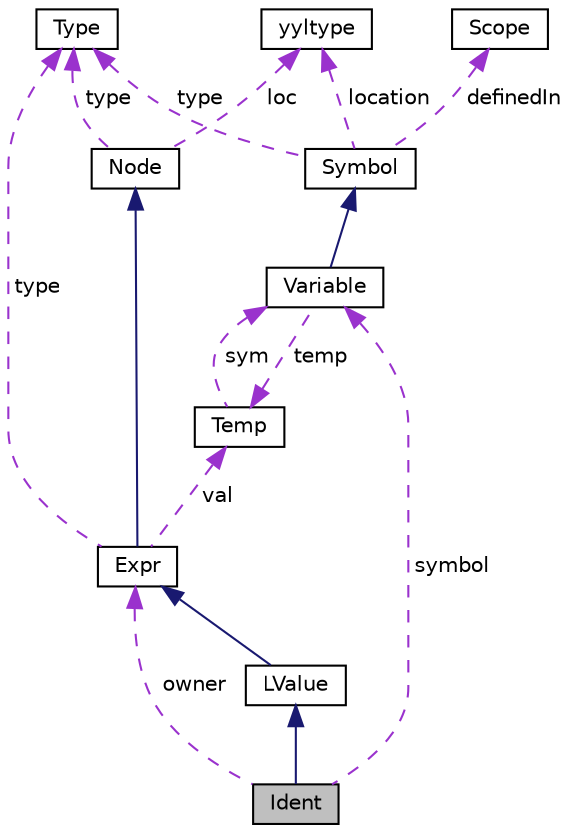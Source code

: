 digraph "Ident"
{
 // LATEX_PDF_SIZE
  edge [fontname="Helvetica",fontsize="10",labelfontname="Helvetica",labelfontsize="10"];
  node [fontname="Helvetica",fontsize="10",shape=record];
  Node1 [label="Ident",height=0.2,width=0.4,color="black", fillcolor="grey75", style="filled", fontcolor="black",tooltip="indentifier reference node"];
  Node2 -> Node1 [dir="back",color="midnightblue",fontsize="10",style="solid",fontname="Helvetica"];
  Node2 [label="LValue",height=0.2,width=0.4,color="black", fillcolor="white", style="filled",URL="$classLValue.html",tooltip="left value node(interface)"];
  Node3 -> Node2 [dir="back",color="midnightblue",fontsize="10",style="solid",fontname="Helvetica"];
  Node3 [label="Expr",height=0.2,width=0.4,color="black", fillcolor="white", style="filled",URL="$classExpr.html",tooltip="expression node(interface)"];
  Node4 -> Node3 [dir="back",color="midnightblue",fontsize="10",style="solid",fontname="Helvetica"];
  Node4 [label="Node",height=0.2,width=0.4,color="black", fillcolor="white", style="filled",URL="$classNode.html",tooltip="basic node defination"];
  Node5 -> Node4 [dir="back",color="darkorchid3",fontsize="10",style="dashed",label=" loc" ,fontname="Helvetica"];
  Node5 [label="yyltype",height=0.2,width=0.4,color="black", fillcolor="white", style="filled",URL="$structyyltype.html",tooltip="store location information"];
  Node6 -> Node4 [dir="back",color="darkorchid3",fontsize="10",style="dashed",label=" type" ,fontname="Helvetica"];
  Node6 [label="Type",height=0.2,width=0.4,color="black", fillcolor="white", style="filled",URL="$classType.html",tooltip=" "];
  Node7 -> Node3 [dir="back",color="darkorchid3",fontsize="10",style="dashed",label=" val" ,fontname="Helvetica"];
  Node7 [label="Temp",height=0.2,width=0.4,color="black", fillcolor="white", style="filled",URL="$classTemp.html",tooltip=" "];
  Node8 -> Node7 [dir="back",color="darkorchid3",fontsize="10",style="dashed",label=" sym" ,fontname="Helvetica"];
  Node8 [label="Variable",height=0.2,width=0.4,color="black", fillcolor="white", style="filled",URL="$classVariable.html",tooltip=" "];
  Node9 -> Node8 [dir="back",color="midnightblue",fontsize="10",style="solid",fontname="Helvetica"];
  Node9 [label="Symbol",height=0.2,width=0.4,color="black", fillcolor="white", style="filled",URL="$classSymbol.html",tooltip=" "];
  Node5 -> Node9 [dir="back",color="darkorchid3",fontsize="10",style="dashed",label=" location" ,fontname="Helvetica"];
  Node6 -> Node9 [dir="back",color="darkorchid3",fontsize="10",style="dashed",label=" type" ,fontname="Helvetica"];
  Node10 -> Node9 [dir="back",color="darkorchid3",fontsize="10",style="dashed",label=" definedIn" ,fontname="Helvetica"];
  Node10 [label="Scope",height=0.2,width=0.4,color="black", fillcolor="white", style="filled",URL="$classScope.html",tooltip="scope interface"];
  Node7 -> Node8 [dir="back",color="darkorchid3",fontsize="10",style="dashed",label=" temp" ,fontname="Helvetica"];
  Node6 -> Node3 [dir="back",color="darkorchid3",fontsize="10",style="dashed",label=" type" ,fontname="Helvetica"];
  Node3 -> Node1 [dir="back",color="darkorchid3",fontsize="10",style="dashed",label=" owner" ,fontname="Helvetica"];
  Node8 -> Node1 [dir="back",color="darkorchid3",fontsize="10",style="dashed",label=" symbol" ,fontname="Helvetica"];
}
